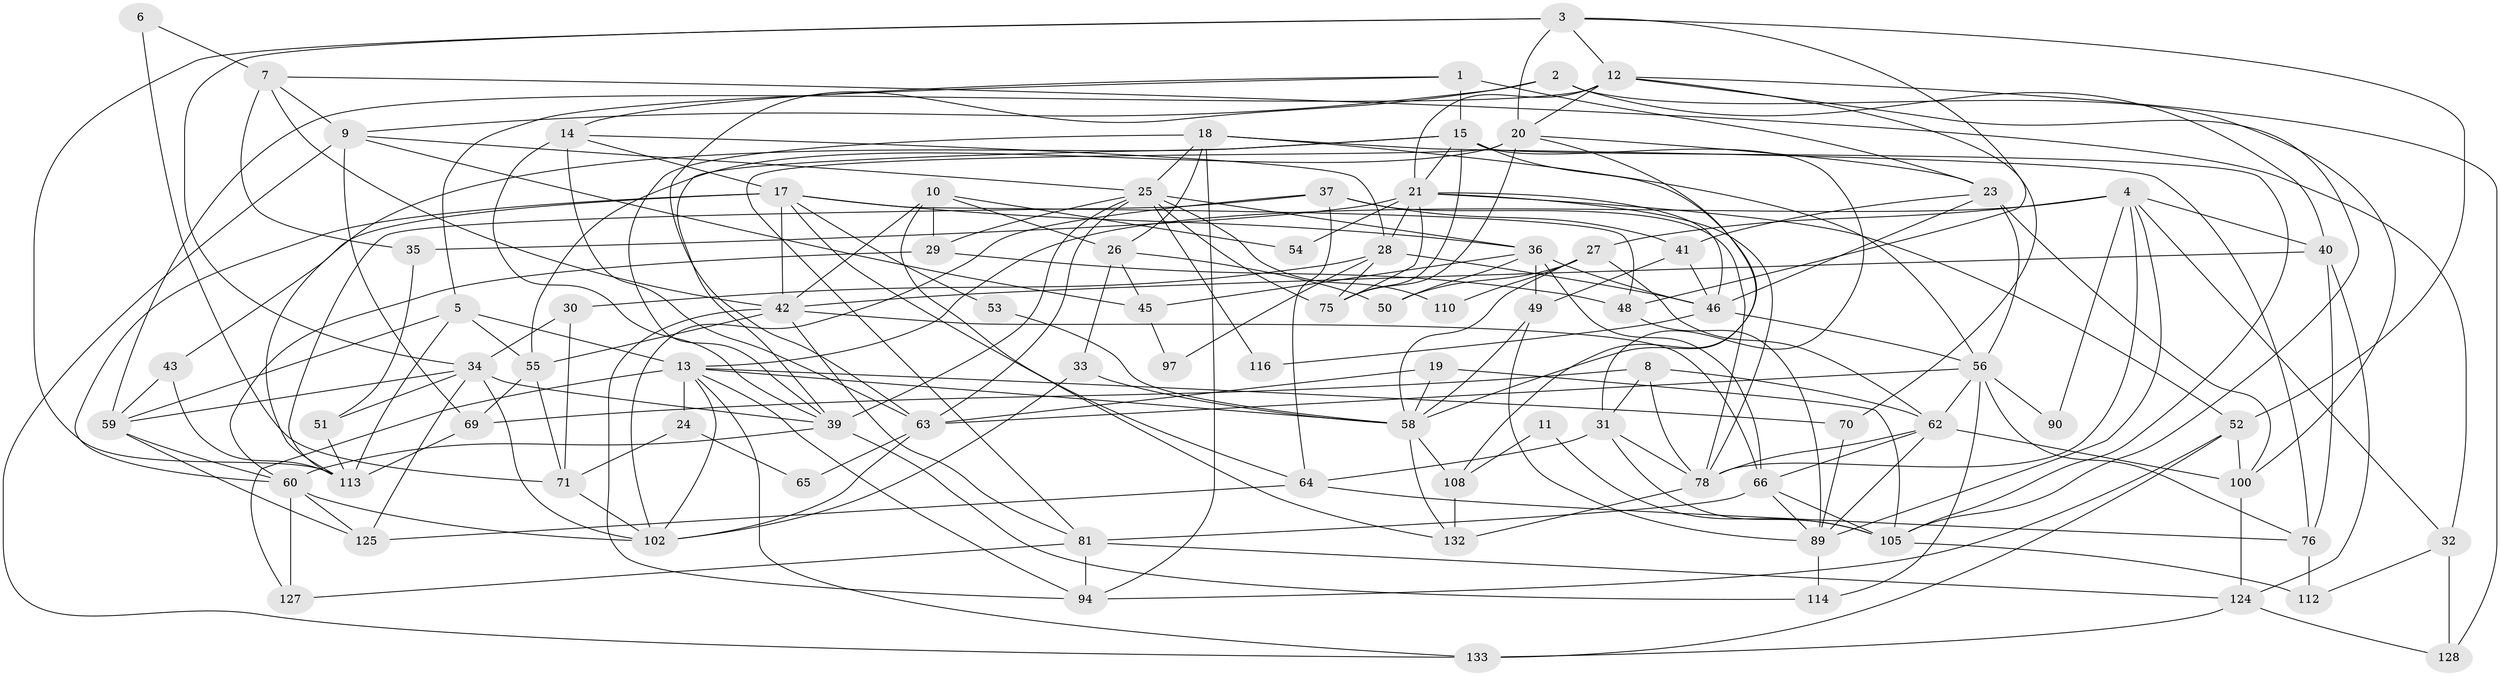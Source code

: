 // Generated by graph-tools (version 1.1) at 2025/24/03/03/25 07:24:04]
// undirected, 85 vertices, 212 edges
graph export_dot {
graph [start="1"]
  node [color=gray90,style=filled];
  1 [super="+82"];
  2 [super="+72"];
  3 [super="+98"];
  4 [super="+120"];
  5 [super="+106"];
  6;
  7 [super="+107"];
  8 [super="+22"];
  9 [super="+84"];
  10 [super="+16"];
  11;
  12 [super="+61"];
  13 [super="+85"];
  14 [super="+83"];
  15 [super="+111"];
  17 [super="+109"];
  18 [super="+93"];
  19;
  20 [super="+117"];
  21 [super="+38"];
  23 [super="+123"];
  24;
  25 [super="+115"];
  26 [super="+122"];
  27 [super="+91"];
  28 [super="+67"];
  29;
  30;
  31 [super="+44"];
  32;
  33;
  34 [super="+92"];
  35;
  36 [super="+103"];
  37 [super="+86"];
  39 [super="+47"];
  40 [super="+101"];
  41;
  42 [super="+57"];
  43;
  45;
  46 [super="+80"];
  48;
  49;
  50;
  51;
  52 [super="+121"];
  53;
  54;
  55 [super="+77"];
  56 [super="+118"];
  58 [super="+88"];
  59 [super="+68"];
  60 [super="+73"];
  62 [super="+96"];
  63 [super="+74"];
  64 [super="+79"];
  65;
  66;
  69;
  70;
  71;
  75 [super="+104"];
  76 [super="+87"];
  78;
  81 [super="+126"];
  89 [super="+95"];
  90;
  94 [super="+99"];
  97;
  100;
  102;
  105 [super="+130"];
  108 [super="+131"];
  110;
  112;
  113 [super="+119"];
  114;
  116;
  124 [super="+129"];
  125;
  127;
  128;
  132;
  133;
  1 -- 15;
  1 -- 5;
  1 -- 14;
  1 -- 23 [weight=2];
  2 -- 9;
  2 -- 40;
  2 -- 100;
  2 -- 63 [weight=2];
  3 -- 113;
  3 -- 12;
  3 -- 48;
  3 -- 34;
  3 -- 52;
  3 -- 20;
  4 -- 78;
  4 -- 89;
  4 -- 13;
  4 -- 32;
  4 -- 40;
  4 -- 90;
  4 -- 27;
  5 -- 13;
  5 -- 113;
  5 -- 59;
  5 -- 55;
  6 -- 71;
  6 -- 7;
  7 -- 32;
  7 -- 35;
  7 -- 9;
  7 -- 42;
  8 -- 78;
  8 -- 62;
  8 -- 69;
  8 -- 31;
  9 -- 25;
  9 -- 133;
  9 -- 45;
  9 -- 69;
  10 -- 26;
  10 -- 29;
  10 -- 54;
  10 -- 42;
  10 -- 64;
  11 -- 108;
  11 -- 105;
  12 -- 59;
  12 -- 105;
  12 -- 128;
  12 -- 20;
  12 -- 21;
  12 -- 70;
  13 -- 133;
  13 -- 70;
  13 -- 102;
  13 -- 24;
  13 -- 127;
  13 -- 58;
  13 -- 94;
  14 -- 39;
  14 -- 63;
  14 -- 17;
  14 -- 28;
  15 -- 108;
  15 -- 113;
  15 -- 31;
  15 -- 105;
  15 -- 21;
  15 -- 39;
  15 -- 75;
  17 -- 48;
  17 -- 43;
  17 -- 42;
  17 -- 60;
  17 -- 132;
  17 -- 53;
  17 -- 36;
  18 -- 25;
  18 -- 76;
  18 -- 56;
  18 -- 26;
  18 -- 94;
  18 -- 39;
  19 -- 105;
  19 -- 58;
  19 -- 63;
  20 -- 58;
  20 -- 81;
  20 -- 55;
  20 -- 23;
  20 -- 75;
  21 -- 52;
  21 -- 35;
  21 -- 54;
  21 -- 75;
  21 -- 78;
  21 -- 46;
  21 -- 28;
  23 -- 46;
  23 -- 56;
  23 -- 100;
  23 -- 41;
  24 -- 71;
  24 -- 65;
  25 -- 63;
  25 -- 36;
  25 -- 116;
  25 -- 29;
  25 -- 110;
  25 -- 39;
  25 -- 75;
  26 -- 45;
  26 -- 33;
  26 -- 50;
  27 -- 62;
  27 -- 50;
  27 -- 58;
  27 -- 110;
  28 -- 46;
  28 -- 97;
  28 -- 75;
  28 -- 30;
  29 -- 48;
  29 -- 60;
  30 -- 34;
  30 -- 71;
  31 -- 78;
  31 -- 105;
  31 -- 64;
  32 -- 112;
  32 -- 128;
  33 -- 58;
  33 -- 102;
  34 -- 125;
  34 -- 51;
  34 -- 102;
  34 -- 59;
  34 -- 39;
  35 -- 51;
  36 -- 66;
  36 -- 49;
  36 -- 50;
  36 -- 45;
  36 -- 46;
  37 -- 78;
  37 -- 102;
  37 -- 113;
  37 -- 64;
  37 -- 41;
  39 -- 114;
  39 -- 60;
  40 -- 42;
  40 -- 124;
  40 -- 76;
  41 -- 46;
  41 -- 49;
  42 -- 55;
  42 -- 66;
  42 -- 94;
  42 -- 81;
  43 -- 113;
  43 -- 59;
  45 -- 97;
  46 -- 56;
  46 -- 116;
  48 -- 89;
  49 -- 89;
  49 -- 58;
  51 -- 113;
  52 -- 133;
  52 -- 100;
  52 -- 94;
  53 -- 58;
  55 -- 71;
  55 -- 69;
  56 -- 76;
  56 -- 90;
  56 -- 114;
  56 -- 62;
  56 -- 63;
  58 -- 132;
  58 -- 108;
  59 -- 60;
  59 -- 125;
  60 -- 125;
  60 -- 102;
  60 -- 127;
  62 -- 78;
  62 -- 66;
  62 -- 100;
  62 -- 89;
  63 -- 65;
  63 -- 102;
  64 -- 125;
  64 -- 76;
  66 -- 89;
  66 -- 105;
  66 -- 81;
  69 -- 113;
  70 -- 89;
  71 -- 102;
  76 -- 112;
  78 -- 132;
  81 -- 94;
  81 -- 124 [weight=2];
  81 -- 127;
  89 -- 114;
  100 -- 124;
  105 -- 112;
  108 -- 132 [weight=2];
  124 -- 128;
  124 -- 133;
}
